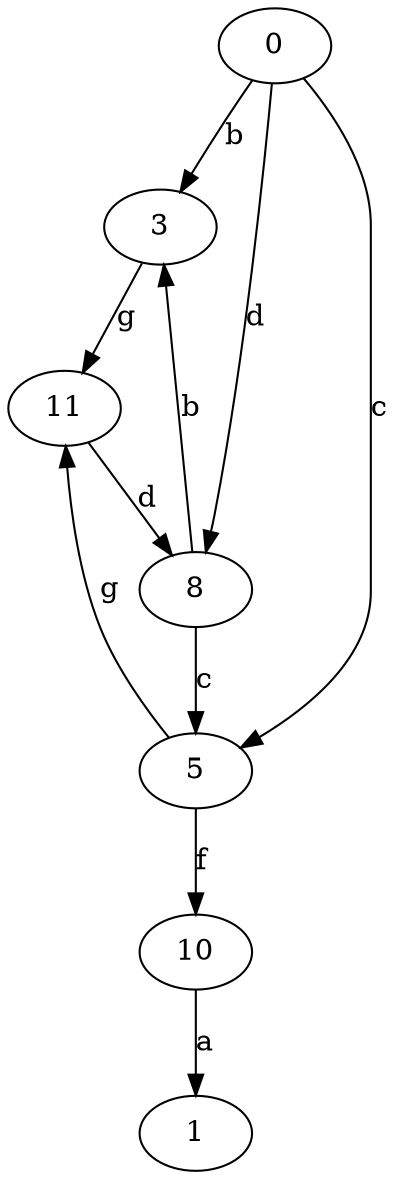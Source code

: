 strict digraph  {
0;
1;
3;
5;
8;
10;
11;
0 -> 3  [label=b];
0 -> 5  [label=c];
0 -> 8  [label=d];
3 -> 11  [label=g];
5 -> 10  [label=f];
5 -> 11  [label=g];
8 -> 3  [label=b];
8 -> 5  [label=c];
10 -> 1  [label=a];
11 -> 8  [label=d];
}
